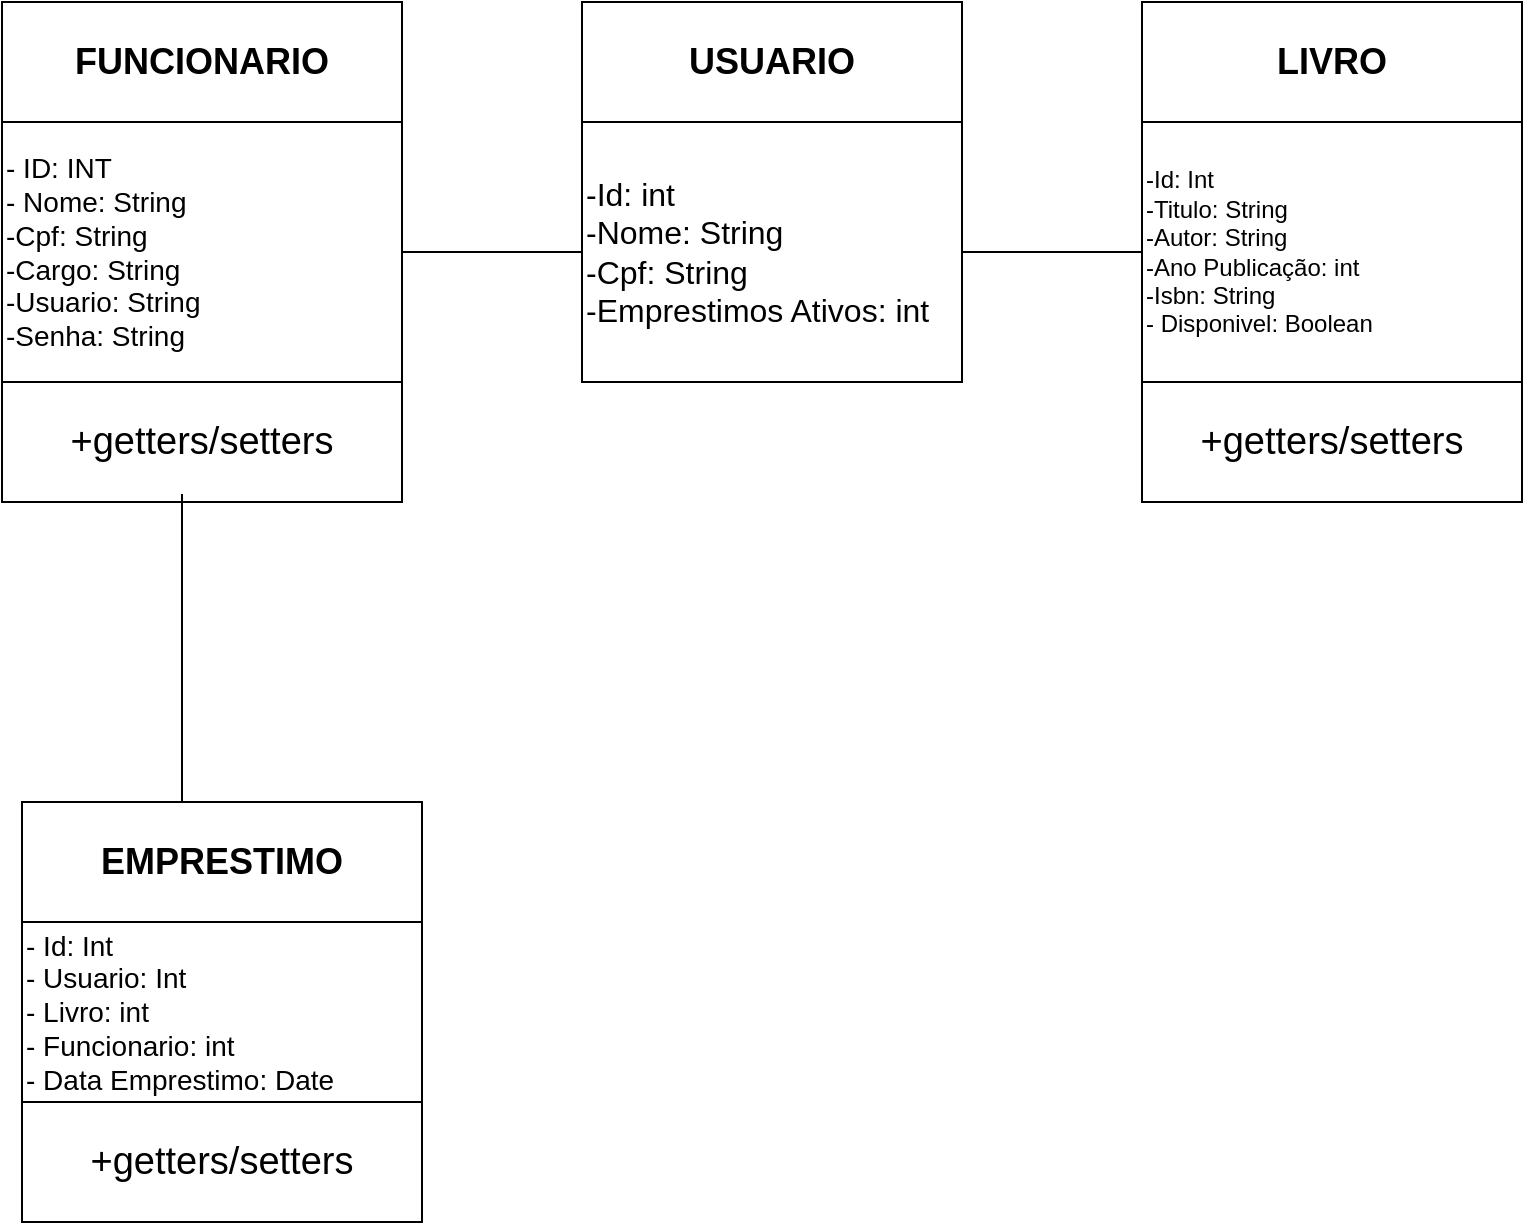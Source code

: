 <mxfile version="27.2.0">
  <diagram name="Página-1" id="dqkjyzaPQBjTdeKdSsB0">
    <mxGraphModel grid="1" page="1" gridSize="10" guides="1" tooltips="1" connect="1" arrows="1" fold="1" pageScale="1" pageWidth="827" pageHeight="1169" math="0" shadow="0">
      <root>
        <mxCell id="0" />
        <mxCell id="1" parent="0" />
        <mxCell id="e5U5epBoNAjMOXG4ewW2-1" value="&lt;font style=&quot;font-size: 14px;&quot;&gt;- ID: INT&lt;/font&gt;&lt;div&gt;&lt;font style=&quot;font-size: 14px;&quot;&gt;- Nome: String&lt;/font&gt;&lt;/div&gt;&lt;div&gt;&lt;font style=&quot;font-size: 14px;&quot;&gt;-Cpf: String&lt;/font&gt;&lt;/div&gt;&lt;div&gt;&lt;font style=&quot;font-size: 14px;&quot;&gt;-Cargo: String&lt;/font&gt;&lt;/div&gt;&lt;div&gt;&lt;font style=&quot;font-size: 14px;&quot;&gt;-Usuario: String&lt;/font&gt;&lt;/div&gt;&lt;div&gt;&lt;font style=&quot;font-size: 14px;&quot;&gt;-Senha: String&lt;/font&gt;&lt;/div&gt;" style="rounded=0;whiteSpace=wrap;html=1;align=left;" vertex="1" parent="1">
          <mxGeometry x="40" y="120" width="200" height="130" as="geometry" />
        </mxCell>
        <mxCell id="e5U5epBoNAjMOXG4ewW2-2" value="&lt;h2&gt;FUNCIONARIO&lt;/h2&gt;" style="rounded=0;whiteSpace=wrap;html=1;" vertex="1" parent="1">
          <mxGeometry x="40" y="60" width="200" height="60" as="geometry" />
        </mxCell>
        <mxCell id="1bdzN57KN7rgAbuTYCEt-1" value="&lt;font style=&quot;font-size: 19px;&quot;&gt;+getters/setters&lt;/font&gt;" style="rounded=0;whiteSpace=wrap;html=1;" vertex="1" parent="1">
          <mxGeometry x="40" y="250" width="200" height="60" as="geometry" />
        </mxCell>
        <mxCell id="1bdzN57KN7rgAbuTYCEt-2" value="&lt;h2&gt;USUARIO&lt;/h2&gt;" style="rounded=0;whiteSpace=wrap;html=1;" vertex="1" parent="1">
          <mxGeometry x="330" y="60" width="190" height="60" as="geometry" />
        </mxCell>
        <mxCell id="1bdzN57KN7rgAbuTYCEt-3" value="&lt;font style=&quot;font-size: 16px;&quot;&gt;-Id: int&lt;/font&gt;&lt;div&gt;&lt;font style=&quot;font-size: 16px;&quot;&gt;-Nome: String&lt;/font&gt;&lt;/div&gt;&lt;div&gt;&lt;font style=&quot;font-size: 16px;&quot;&gt;-Cpf: String&lt;/font&gt;&lt;/div&gt;&lt;div&gt;&lt;font style=&quot;font-size: 16px;&quot;&gt;-Emprestimos Ativos: int&lt;/font&gt;&lt;/div&gt;" style="rounded=0;whiteSpace=wrap;html=1;align=left;" vertex="1" parent="1">
          <mxGeometry x="330" y="120" width="190" height="130" as="geometry" />
        </mxCell>
        <mxCell id="1bdzN57KN7rgAbuTYCEt-4" value="&lt;h2&gt;LIVRO&lt;/h2&gt;" style="rounded=0;whiteSpace=wrap;html=1;" vertex="1" parent="1">
          <mxGeometry x="610" y="60" width="190" height="60" as="geometry" />
        </mxCell>
        <mxCell id="1bdzN57KN7rgAbuTYCEt-5" value="-Id: Int&lt;div&gt;-Titulo: String&lt;/div&gt;&lt;div&gt;-Autor: String&lt;/div&gt;&lt;div&gt;-Ano Publicação: int&lt;/div&gt;&lt;div&gt;-Isbn: String&lt;/div&gt;&lt;div&gt;- Disponivel: Boolean&lt;/div&gt;" style="rounded=0;whiteSpace=wrap;html=1;align=left;" vertex="1" parent="1">
          <mxGeometry x="610" y="120" width="190" height="130" as="geometry" />
        </mxCell>
        <mxCell id="1bdzN57KN7rgAbuTYCEt-6" value="&lt;font style=&quot;font-size: 19px;&quot;&gt;+getters/setters&lt;/font&gt;" style="rounded=0;whiteSpace=wrap;html=1;" vertex="1" parent="1">
          <mxGeometry x="610" y="250" width="190" height="60" as="geometry" />
        </mxCell>
        <mxCell id="1bdzN57KN7rgAbuTYCEt-7" value="&lt;font style=&quot;font-size: 14px;&quot;&gt;- Id: Int&lt;/font&gt;&lt;div&gt;&lt;font style=&quot;font-size: 14px;&quot;&gt;- Usuario: Int&lt;/font&gt;&lt;/div&gt;&lt;div&gt;&lt;font style=&quot;font-size: 14px;&quot;&gt;- Livro: int&lt;/font&gt;&lt;/div&gt;&lt;div&gt;&lt;font style=&quot;font-size: 14px;&quot;&gt;- Funcionario: int&lt;/font&gt;&lt;/div&gt;&lt;div&gt;&lt;font style=&quot;font-size: 14px;&quot;&gt;- Data Emprestimo: Date&amp;nbsp;&lt;/font&gt;&lt;/div&gt;" style="rounded=0;whiteSpace=wrap;html=1;align=left;" vertex="1" parent="1">
          <mxGeometry x="50" y="520" width="200" height="90" as="geometry" />
        </mxCell>
        <mxCell id="1bdzN57KN7rgAbuTYCEt-8" value="&lt;h2&gt;EMPRESTIMO&lt;/h2&gt;" style="rounded=0;whiteSpace=wrap;html=1;" vertex="1" parent="1">
          <mxGeometry x="50" y="460" width="200" height="60" as="geometry" />
        </mxCell>
        <mxCell id="1bdzN57KN7rgAbuTYCEt-9" value="&lt;font style=&quot;font-size: 19px;&quot;&gt;+getters/setters&lt;/font&gt;" style="rounded=0;whiteSpace=wrap;html=1;" vertex="1" parent="1">
          <mxGeometry x="50" y="610" width="200" height="60" as="geometry" />
        </mxCell>
        <mxCell id="1bdzN57KN7rgAbuTYCEt-11" value="" style="endArrow=none;html=1;rounded=0;exitX=1;exitY=0.5;exitDx=0;exitDy=0;entryX=0;entryY=0.5;entryDx=0;entryDy=0;" edge="1" parent="1" source="e5U5epBoNAjMOXG4ewW2-1" target="1bdzN57KN7rgAbuTYCEt-3">
          <mxGeometry width="50" height="50" relative="1" as="geometry">
            <mxPoint x="390" y="410" as="sourcePoint" />
            <mxPoint x="440" y="360" as="targetPoint" />
          </mxGeometry>
        </mxCell>
        <mxCell id="1bdzN57KN7rgAbuTYCEt-12" value="" style="endArrow=none;html=1;rounded=0;entryX=0;entryY=0.5;entryDx=0;entryDy=0;exitX=1;exitY=0.5;exitDx=0;exitDy=0;" edge="1" parent="1" source="1bdzN57KN7rgAbuTYCEt-3" target="1bdzN57KN7rgAbuTYCEt-5">
          <mxGeometry width="50" height="50" relative="1" as="geometry">
            <mxPoint x="390" y="410" as="sourcePoint" />
            <mxPoint x="440" y="360" as="targetPoint" />
          </mxGeometry>
        </mxCell>
        <mxCell id="1bdzN57KN7rgAbuTYCEt-13" value="" style="endArrow=none;html=1;rounded=0;entryX=0.45;entryY=0.933;entryDx=0;entryDy=0;entryPerimeter=0;exitX=0.4;exitY=0;exitDx=0;exitDy=0;exitPerimeter=0;" edge="1" parent="1" source="1bdzN57KN7rgAbuTYCEt-8" target="1bdzN57KN7rgAbuTYCEt-1">
          <mxGeometry width="50" height="50" relative="1" as="geometry">
            <mxPoint x="390" y="410" as="sourcePoint" />
            <mxPoint x="440" y="360" as="targetPoint" />
          </mxGeometry>
        </mxCell>
      </root>
    </mxGraphModel>
  </diagram>
</mxfile>

